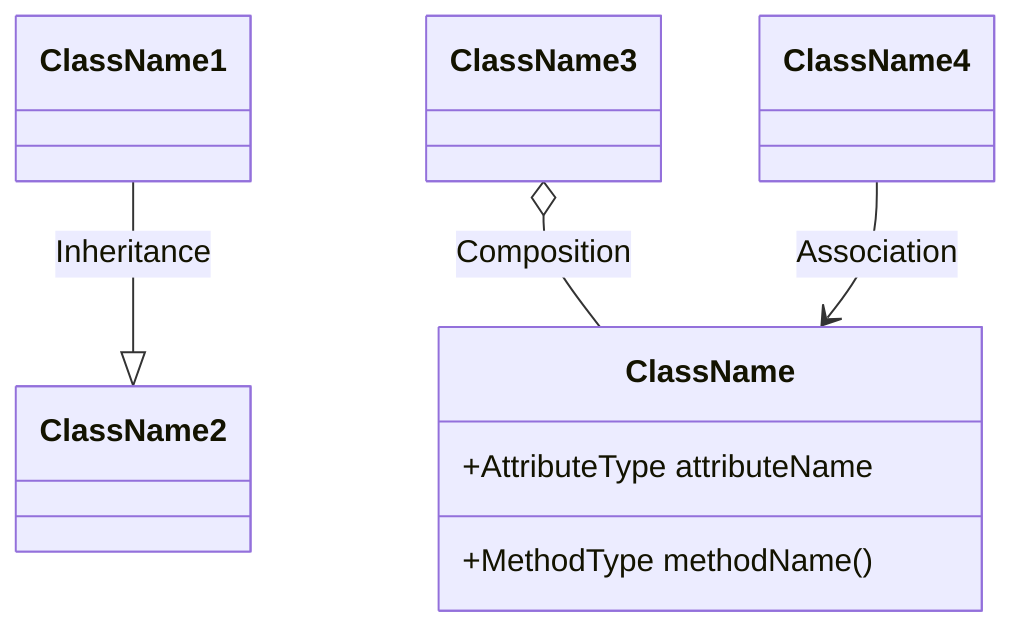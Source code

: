 classDiagram
class ClassName {
    +AttributeType attributeName
    +MethodType methodName()
}
ClassName1 --|> ClassName2 : Inheritance
ClassName3 o-- ClassName : Composition
ClassName4 --> ClassName : Association